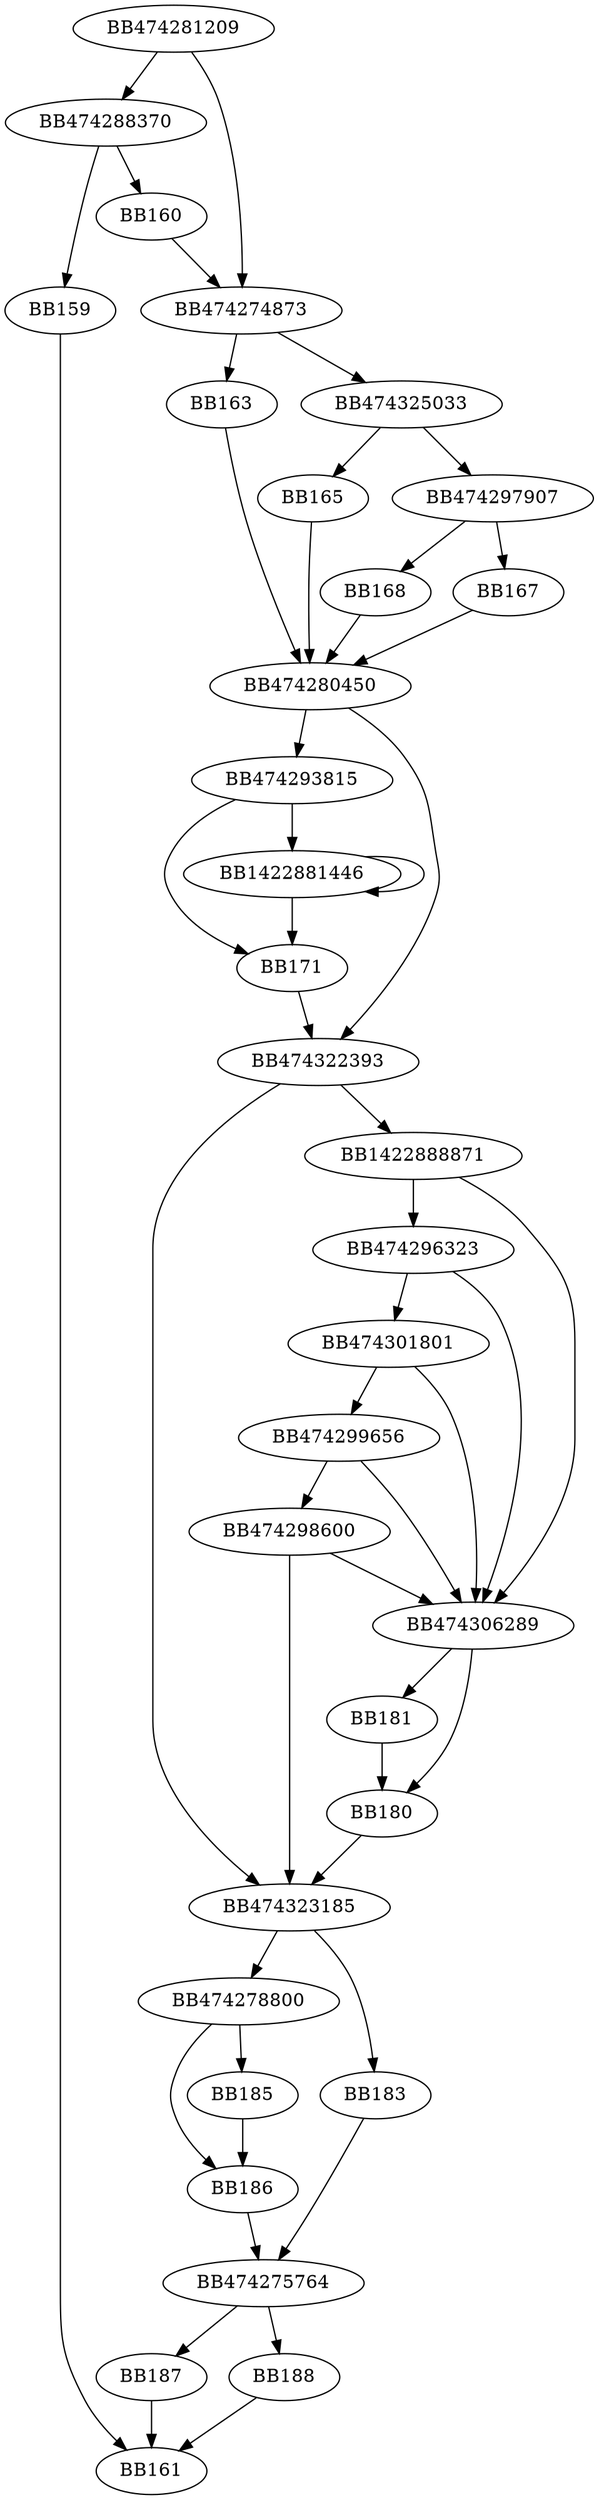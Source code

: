 digraph G{
	BB474281209->BB474274873;
	BB474281209->BB474288370;
	BB474288370->BB159;
	BB474288370->BB160;
	BB159->BB161;
	BB160->BB474274873;
	BB474274873->BB474325033;
	BB474274873->BB163;
	BB474325033->BB474297907;
	BB474325033->BB165;
	BB165->BB474280450;
	BB474297907->BB167;
	BB474297907->BB168;
	BB168->BB474280450;
	BB167->BB474280450;
	BB163->BB474280450;
	BB474280450->BB474293815;
	BB474280450->BB474322393;
	BB474293815->BB171;
	BB474293815->BB1422881446;
	BB1422881446->BB171;
	BB1422881446->BB1422881446;
	BB171->BB474322393;
	BB474322393->BB474323185;
	BB474322393->BB1422888871;
	BB1422888871->BB474296323;
	BB1422888871->BB474306289;
	BB474296323->BB474301801;
	BB474296323->BB474306289;
	BB474301801->BB474299656;
	BB474301801->BB474306289;
	BB474299656->BB474298600;
	BB474299656->BB474306289;
	BB474298600->BB474323185;
	BB474298600->BB474306289;
	BB474306289->BB180;
	BB474306289->BB181;
	BB181->BB180;
	BB180->BB474323185;
	BB474323185->BB474278800;
	BB474323185->BB183;
	BB183->BB474275764;
	BB474278800->BB185;
	BB474278800->BB186;
	BB185->BB186;
	BB186->BB474275764;
	BB474275764->BB187;
	BB474275764->BB188;
	BB187->BB161;
	BB188->BB161;
}
